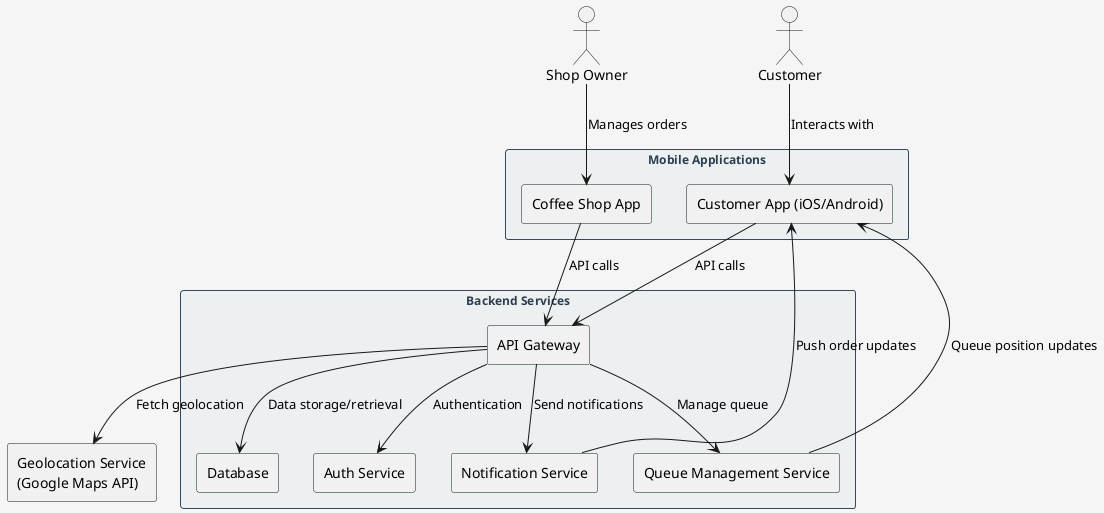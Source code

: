 @startuml
skinparam backgroundColor #F5F5F5
skinparam componentStyle rectangle
skinparam rectangle {
    BorderColor #34495E
    BackgroundColor #ECF0F1
    FontColor #2C3E50
    FontSize 12
}

actor Customer as "Customer"
actor ShopOwner as "Shop Owner"

rectangle "Mobile Applications" {
    [Customer App (iOS/Android)] as CustomerApp
    [Coffee Shop App] as ShopApp
}

rectangle "Backend Services" {
    [API Gateway] as APIGateway
    [Database] as DB
    [Auth Service] as Auth
    [Queue Management Service] as Queue
    [Notification Service] as Notification
}

[Geolocation Service\n(Google Maps API)] as Geolocation

Customer --> CustomerApp : "Interacts with"
ShopOwner --> ShopApp : "Manages orders"

CustomerApp --> APIGateway : "API calls"
ShopApp --> APIGateway : "API calls"
APIGateway --> Auth : "Authentication"
APIGateway --> DB : "Data storage/retrieval"
APIGateway --> Queue : "Manage queue"
APIGateway --> Notification : "Send notifications"
APIGateway --> Geolocation : "Fetch geolocation"

Notification --> CustomerApp : "Push order updates"
Queue --> CustomerApp : "Queue position updates"

@enduml